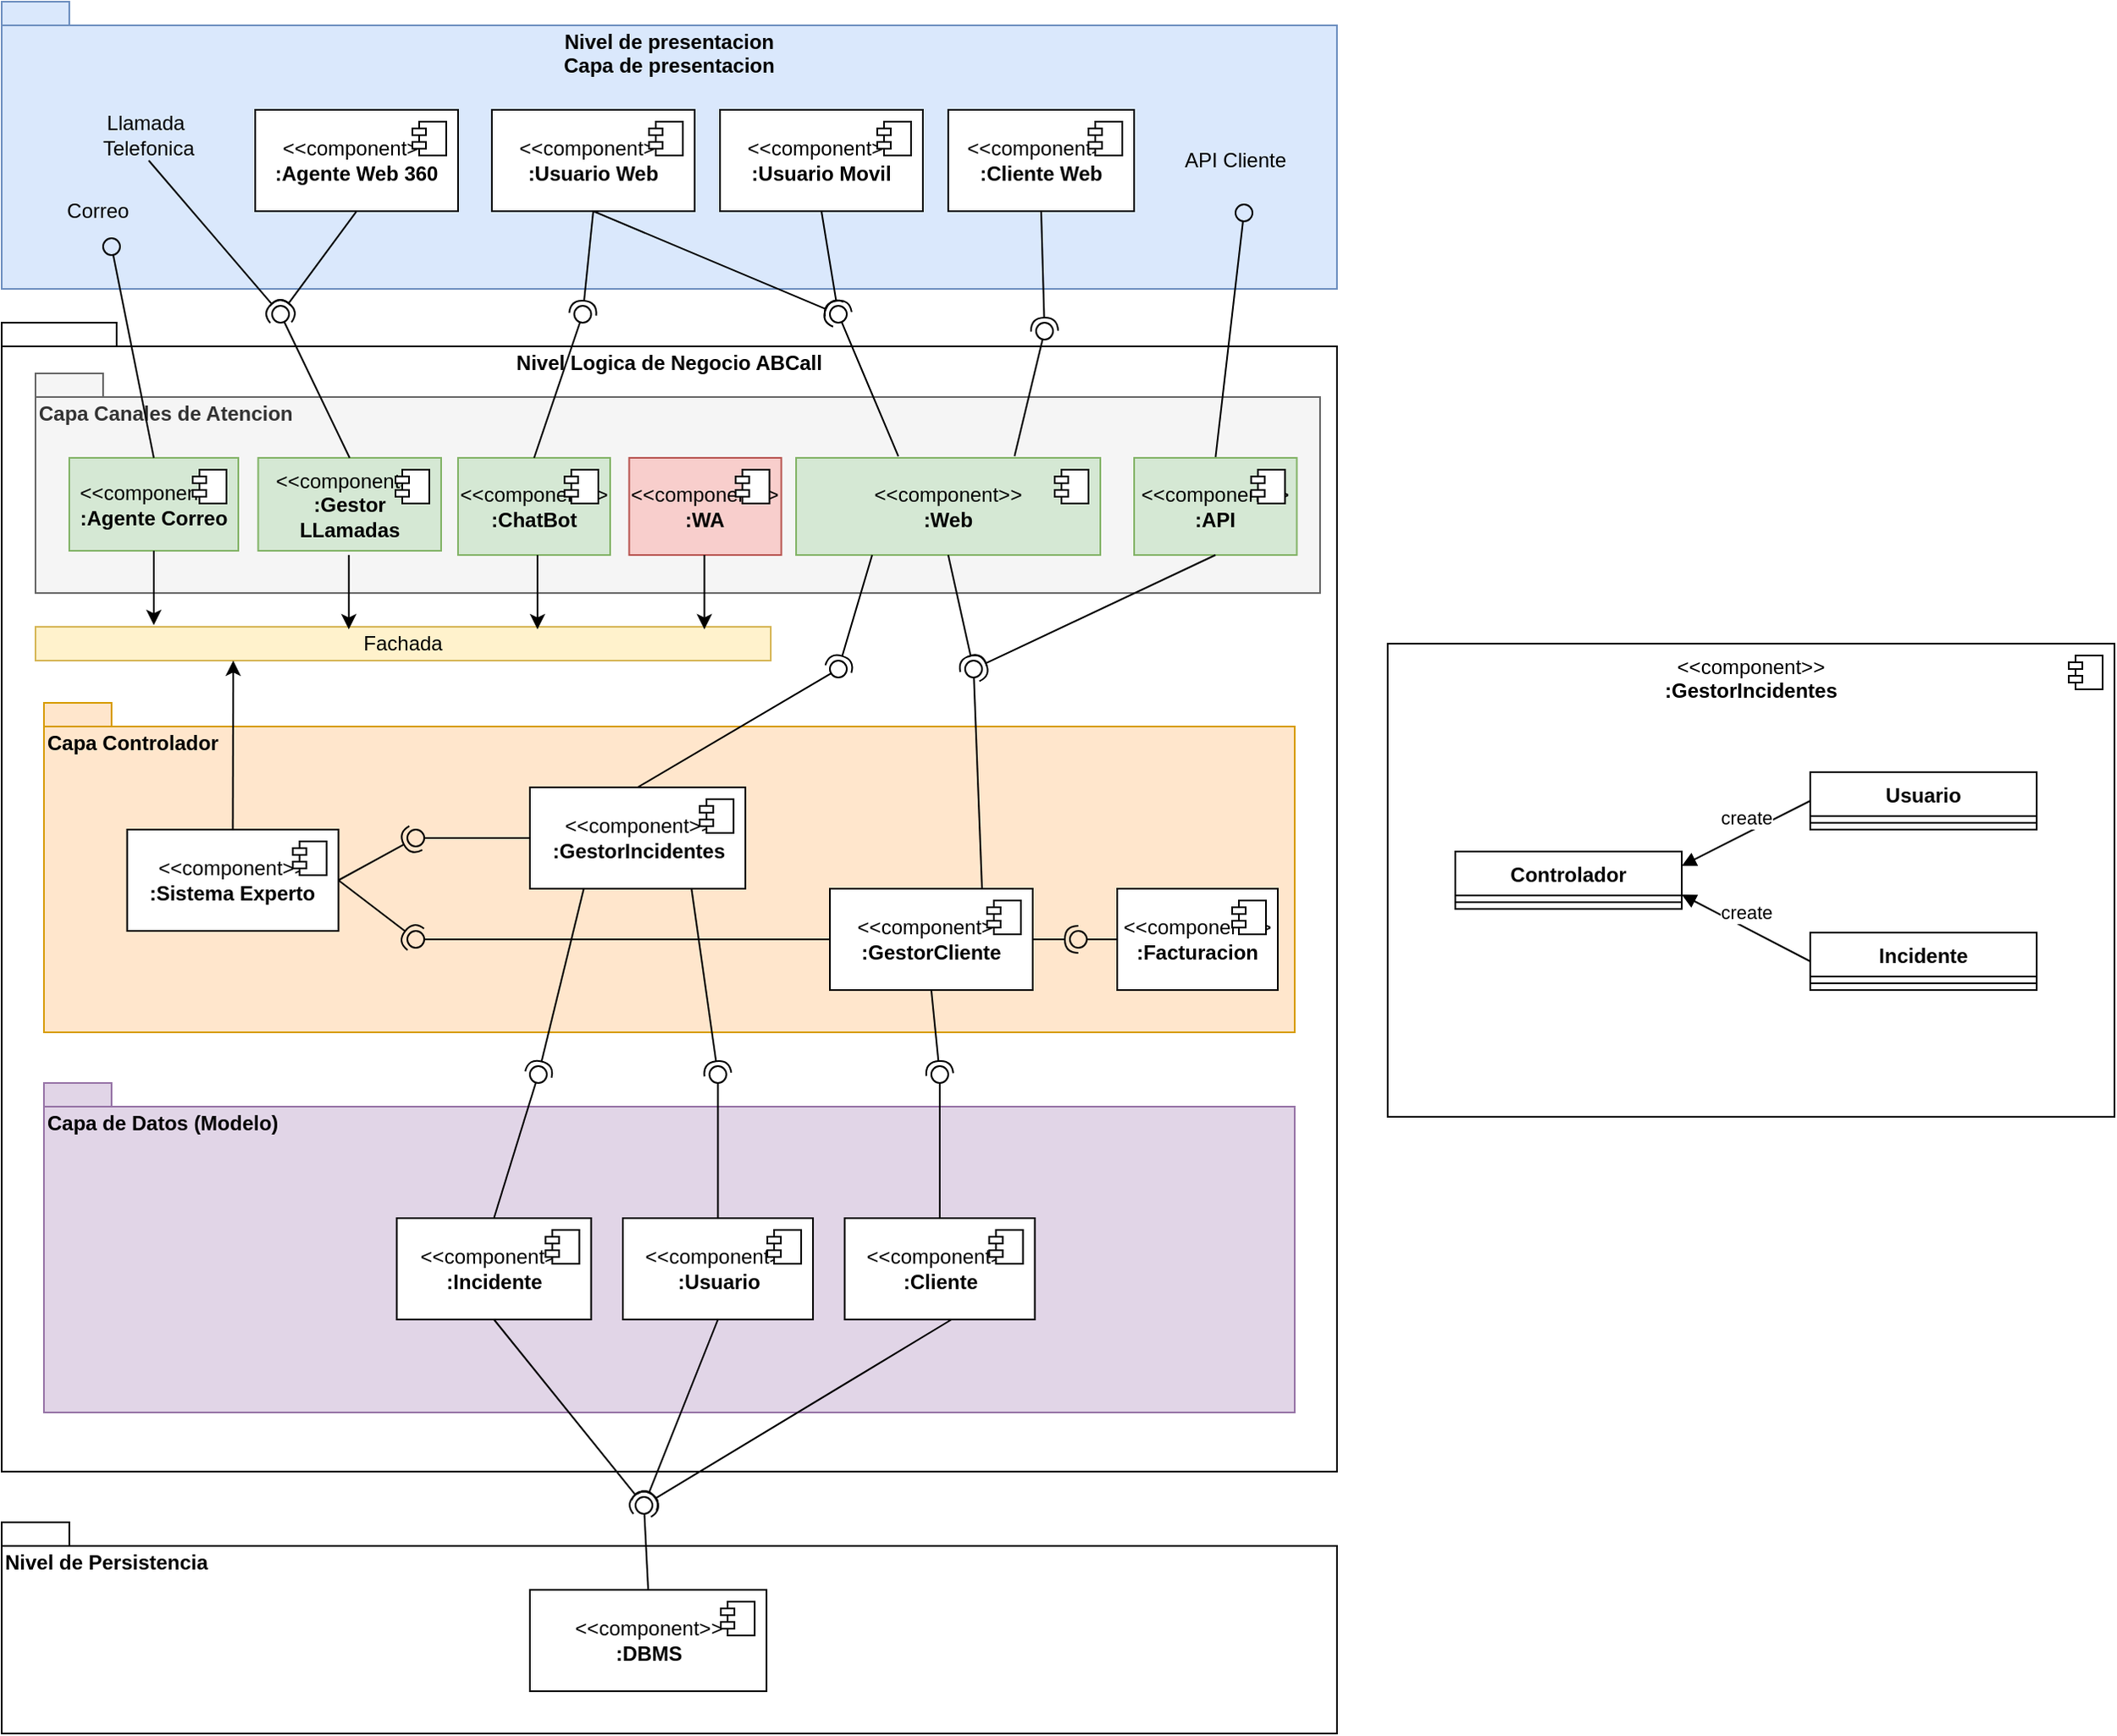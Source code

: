 <mxfile version="24.7.16">
  <diagram name="Página-1" id="badeSgl3rarpciUWfAk7">
    <mxGraphModel dx="2261" dy="746" grid="1" gridSize="10" guides="1" tooltips="1" connect="1" arrows="1" fold="1" page="1" pageScale="1" pageWidth="827" pageHeight="1169" math="0" shadow="0">
      <root>
        <mxCell id="0" />
        <mxCell id="1" parent="0" />
        <mxCell id="l8T2__244x84ZioaW7Hz-18" value="&amp;lt;&amp;lt;component&amp;gt;&amp;gt;&lt;div&gt;&lt;b&gt;:GestorIncidentes&lt;/b&gt;&lt;/div&gt;" style="html=1;dropTarget=0;whiteSpace=wrap;verticalAlign=top;" vertex="1" parent="1">
          <mxGeometry x="320" y="400" width="430" height="280" as="geometry" />
        </mxCell>
        <mxCell id="l8T2__244x84ZioaW7Hz-19" value="" style="shape=module;jettyWidth=8;jettyHeight=4;" vertex="1" parent="l8T2__244x84ZioaW7Hz-18">
          <mxGeometry x="1" width="20" height="20" relative="1" as="geometry">
            <mxPoint x="-27" y="7" as="offset" />
          </mxGeometry>
        </mxCell>
        <mxCell id="VERpzVBWQR2P2o2Z3do2-19" value="Nivel Logica de Negocio ABCall" style="shape=folder;fontStyle=1;spacingTop=10;tabWidth=40;tabHeight=14;tabPosition=left;html=1;whiteSpace=wrap;verticalAlign=top;" parent="1" vertex="1">
          <mxGeometry x="-500" y="210" width="790" height="680" as="geometry" />
        </mxCell>
        <mxCell id="LsTmcPjPgr7ocmJJOF8i-79" value="Capa de Datos (Modelo)" style="shape=folder;fontStyle=1;spacingTop=10;tabWidth=40;tabHeight=14;tabPosition=left;html=1;whiteSpace=wrap;verticalAlign=top;align=left;fillColor=#e1d5e7;strokeColor=#9673a6;" parent="1" vertex="1">
          <mxGeometry x="-475" y="660" width="740" height="195" as="geometry" />
        </mxCell>
        <mxCell id="LsTmcPjPgr7ocmJJOF8i-29" value="Capa Controlador" style="shape=folder;fontStyle=1;spacingTop=10;tabWidth=40;tabHeight=14;tabPosition=left;html=1;whiteSpace=wrap;verticalAlign=top;align=left;fillColor=#ffe6cc;strokeColor=#d79b00;" parent="1" vertex="1">
          <mxGeometry x="-475" y="435" width="740" height="195" as="geometry" />
        </mxCell>
        <mxCell id="oYlXpJVkNZ7Khja5sfW1-8" value="" style="ellipse;whiteSpace=wrap;html=1;align=center;aspect=fixed;fillColor=none;strokeColor=none;resizable=0;perimeter=centerPerimeter;rotatable=0;allowArrows=0;points=[];outlineConnect=1;" parent="1" vertex="1">
          <mxGeometry x="-100" y="360" width="10" height="10" as="geometry" />
        </mxCell>
        <mxCell id="oYlXpJVkNZ7Khja5sfW1-72" value="" style="ellipse;whiteSpace=wrap;html=1;align=center;aspect=fixed;fillColor=none;strokeColor=none;resizable=0;perimeter=centerPerimeter;rotatable=0;allowArrows=0;points=[];outlineConnect=1;" parent="1" vertex="1">
          <mxGeometry x="122" y="250" width="10" height="10" as="geometry" />
        </mxCell>
        <mxCell id="VERpzVBWQR2P2o2Z3do2-1" value="Nivel de presentacion&lt;div&gt;Capa de presentacion&lt;/div&gt;" style="shape=folder;fontStyle=1;spacingTop=10;tabWidth=40;tabHeight=14;tabPosition=left;html=1;whiteSpace=wrap;verticalAlign=top;fillColor=#dae8fc;strokeColor=#6c8ebf;" parent="1" vertex="1">
          <mxGeometry x="-500" y="20" width="790" height="170" as="geometry" />
        </mxCell>
        <mxCell id="VERpzVBWQR2P2o2Z3do2-2" value="&amp;lt;&amp;lt;component&amp;gt;&amp;gt;&lt;div&gt;&lt;b&gt;:Agente Web 360&lt;/b&gt;&lt;/div&gt;" style="html=1;dropTarget=0;whiteSpace=wrap;" parent="1" vertex="1">
          <mxGeometry x="-350" y="84" width="120" height="60" as="geometry" />
        </mxCell>
        <mxCell id="VERpzVBWQR2P2o2Z3do2-3" value="" style="shape=module;jettyWidth=8;jettyHeight=4;" parent="VERpzVBWQR2P2o2Z3do2-2" vertex="1">
          <mxGeometry x="1" width="20" height="20" relative="1" as="geometry">
            <mxPoint x="-27" y="7" as="offset" />
          </mxGeometry>
        </mxCell>
        <mxCell id="VERpzVBWQR2P2o2Z3do2-4" value="&amp;lt;&amp;lt;component&amp;gt;&amp;gt;&lt;div&gt;&lt;b&gt;:Cliente Web&lt;/b&gt;&lt;/div&gt;" style="html=1;dropTarget=0;whiteSpace=wrap;" parent="1" vertex="1">
          <mxGeometry x="60" y="84" width="110" height="60" as="geometry" />
        </mxCell>
        <mxCell id="VERpzVBWQR2P2o2Z3do2-5" value="" style="shape=module;jettyWidth=8;jettyHeight=4;" parent="VERpzVBWQR2P2o2Z3do2-4" vertex="1">
          <mxGeometry x="1" width="20" height="20" relative="1" as="geometry">
            <mxPoint x="-27" y="7" as="offset" />
          </mxGeometry>
        </mxCell>
        <mxCell id="VERpzVBWQR2P2o2Z3do2-6" value="&amp;lt;&amp;lt;component&amp;gt;&amp;gt;&lt;div&gt;&lt;b&gt;:Usuario Movil&lt;/b&gt;&lt;/div&gt;" style="html=1;dropTarget=0;whiteSpace=wrap;" parent="1" vertex="1">
          <mxGeometry x="-75" y="84" width="120" height="60" as="geometry" />
        </mxCell>
        <mxCell id="VERpzVBWQR2P2o2Z3do2-7" value="" style="shape=module;jettyWidth=8;jettyHeight=4;" parent="VERpzVBWQR2P2o2Z3do2-6" vertex="1">
          <mxGeometry x="1" width="20" height="20" relative="1" as="geometry">
            <mxPoint x="-27" y="7" as="offset" />
          </mxGeometry>
        </mxCell>
        <mxCell id="VERpzVBWQR2P2o2Z3do2-8" value="&amp;lt;&amp;lt;component&amp;gt;&amp;gt;&lt;div&gt;&lt;b&gt;:Usuario Web&lt;/b&gt;&lt;/div&gt;" style="html=1;dropTarget=0;whiteSpace=wrap;" parent="1" vertex="1">
          <mxGeometry x="-210" y="84" width="120" height="60" as="geometry" />
        </mxCell>
        <mxCell id="VERpzVBWQR2P2o2Z3do2-9" value="" style="shape=module;jettyWidth=8;jettyHeight=4;" parent="VERpzVBWQR2P2o2Z3do2-8" vertex="1">
          <mxGeometry x="1" width="20" height="20" relative="1" as="geometry">
            <mxPoint x="-27" y="7" as="offset" />
          </mxGeometry>
        </mxCell>
        <mxCell id="VERpzVBWQR2P2o2Z3do2-12" value="Capa Canales de Atencion" style="shape=folder;fontStyle=1;spacingTop=10;tabWidth=40;tabHeight=14;tabPosition=left;html=1;whiteSpace=wrap;verticalAlign=top;align=left;fillColor=#f5f5f5;fontColor=#333333;strokeColor=#666666;" parent="1" vertex="1">
          <mxGeometry x="-480" y="240" width="760" height="130" as="geometry" />
        </mxCell>
        <mxCell id="VERpzVBWQR2P2o2Z3do2-13" value="&amp;lt;&amp;lt;component&amp;gt;&amp;gt;&lt;div&gt;&lt;b&gt;:Web&lt;/b&gt;&lt;/div&gt;" style="html=1;dropTarget=0;whiteSpace=wrap;fillColor=#d5e8d4;strokeColor=#82b366;" parent="1" vertex="1">
          <mxGeometry x="-30" y="290" width="180" height="57.5" as="geometry" />
        </mxCell>
        <mxCell id="VERpzVBWQR2P2o2Z3do2-14" value="" style="shape=module;jettyWidth=8;jettyHeight=4;" parent="VERpzVBWQR2P2o2Z3do2-13" vertex="1">
          <mxGeometry x="1" width="20" height="20" relative="1" as="geometry">
            <mxPoint x="-27" y="7" as="offset" />
          </mxGeometry>
        </mxCell>
        <mxCell id="VERpzVBWQR2P2o2Z3do2-26" value="&amp;lt;&amp;lt;component&amp;gt;&amp;gt;&lt;div&gt;&lt;b&gt;:Sistema Experto&lt;/b&gt;&lt;/div&gt;" style="html=1;dropTarget=0;whiteSpace=wrap;" parent="1" vertex="1">
          <mxGeometry x="-425.75" y="510" width="125" height="60" as="geometry" />
        </mxCell>
        <mxCell id="VERpzVBWQR2P2o2Z3do2-27" value="" style="shape=module;jettyWidth=8;jettyHeight=4;" parent="VERpzVBWQR2P2o2Z3do2-26" vertex="1">
          <mxGeometry x="1" width="20" height="20" relative="1" as="geometry">
            <mxPoint x="-27" y="7" as="offset" />
          </mxGeometry>
        </mxCell>
        <mxCell id="VERpzVBWQR2P2o2Z3do2-28" value="&amp;lt;&amp;lt;component&amp;gt;&amp;gt;&lt;div&gt;&lt;b&gt;:GestorCliente&lt;/b&gt;&lt;/div&gt;" style="html=1;dropTarget=0;whiteSpace=wrap;" parent="1" vertex="1">
          <mxGeometry x="-10" y="545" width="120" height="60" as="geometry" />
        </mxCell>
        <mxCell id="VERpzVBWQR2P2o2Z3do2-29" value="" style="shape=module;jettyWidth=8;jettyHeight=4;" parent="VERpzVBWQR2P2o2Z3do2-28" vertex="1">
          <mxGeometry x="1" width="20" height="20" relative="1" as="geometry">
            <mxPoint x="-27" y="7" as="offset" />
          </mxGeometry>
        </mxCell>
        <mxCell id="VERpzVBWQR2P2o2Z3do2-30" value="&amp;lt;&amp;lt;component&amp;gt;&amp;gt;&lt;div&gt;&lt;b&gt;:GestorIncidentes&lt;/b&gt;&lt;/div&gt;" style="html=1;dropTarget=0;whiteSpace=wrap;" parent="1" vertex="1">
          <mxGeometry x="-187.5" y="485" width="127.5" height="60" as="geometry" />
        </mxCell>
        <mxCell id="VERpzVBWQR2P2o2Z3do2-31" value="" style="shape=module;jettyWidth=8;jettyHeight=4;" parent="VERpzVBWQR2P2o2Z3do2-30" vertex="1">
          <mxGeometry x="1" width="20" height="20" relative="1" as="geometry">
            <mxPoint x="-27" y="7" as="offset" />
          </mxGeometry>
        </mxCell>
        <mxCell id="VERpzVBWQR2P2o2Z3do2-32" value="&amp;lt;&amp;lt;component&amp;gt;&amp;gt;&lt;div&gt;&lt;b&gt;:Facturacion&lt;/b&gt;&lt;/div&gt;" style="html=1;dropTarget=0;whiteSpace=wrap;" parent="1" vertex="1">
          <mxGeometry x="160" y="545" width="95" height="60" as="geometry" />
        </mxCell>
        <mxCell id="VERpzVBWQR2P2o2Z3do2-33" value="" style="shape=module;jettyWidth=8;jettyHeight=4;" parent="VERpzVBWQR2P2o2Z3do2-32" vertex="1">
          <mxGeometry x="1" width="20" height="20" relative="1" as="geometry">
            <mxPoint x="-27" y="7" as="offset" />
          </mxGeometry>
        </mxCell>
        <mxCell id="VERpzVBWQR2P2o2Z3do2-34" value="Nivel de Persistencia" style="shape=folder;fontStyle=1;spacingTop=10;tabWidth=40;tabHeight=14;tabPosition=left;html=1;whiteSpace=wrap;verticalAlign=top;align=left;" parent="1" vertex="1">
          <mxGeometry x="-500" y="920" width="790" height="125" as="geometry" />
        </mxCell>
        <mxCell id="VERpzVBWQR2P2o2Z3do2-39" value="" style="ellipse;whiteSpace=wrap;html=1;align=center;aspect=fixed;fillColor=none;strokeColor=none;resizable=0;perimeter=centerPerimeter;rotatable=0;allowArrows=0;points=[];outlineConnect=1;" parent="1" vertex="1">
          <mxGeometry x="-20" y="450" width="10" height="10" as="geometry" />
        </mxCell>
        <mxCell id="VERpzVBWQR2P2o2Z3do2-48" value="" style="ellipse;whiteSpace=wrap;html=1;align=center;aspect=fixed;fillColor=none;strokeColor=none;resizable=0;perimeter=centerPerimeter;rotatable=0;allowArrows=0;points=[];outlineConnect=1;" parent="1" vertex="1">
          <mxGeometry x="136.25" y="410" width="10" height="10" as="geometry" />
        </mxCell>
        <mxCell id="VERpzVBWQR2P2o2Z3do2-51" value="" style="ellipse;whiteSpace=wrap;html=1;align=center;aspect=fixed;fillColor=none;strokeColor=none;resizable=0;perimeter=centerPerimeter;rotatable=0;allowArrows=0;points=[];outlineConnect=1;" parent="1" vertex="1">
          <mxGeometry x="193.75" y="445" width="10" height="10" as="geometry" />
        </mxCell>
        <mxCell id="VERpzVBWQR2P2o2Z3do2-52" value="&amp;lt;&amp;lt;component&amp;gt;&amp;gt;&lt;div&gt;&lt;b&gt;:DBMS&lt;/b&gt;&lt;/div&gt;" style="html=1;dropTarget=0;whiteSpace=wrap;" parent="1" vertex="1">
          <mxGeometry x="-187.5" y="960" width="140" height="60" as="geometry" />
        </mxCell>
        <mxCell id="VERpzVBWQR2P2o2Z3do2-53" value="" style="shape=module;jettyWidth=8;jettyHeight=4;" parent="VERpzVBWQR2P2o2Z3do2-52" vertex="1">
          <mxGeometry x="1" width="20" height="20" relative="1" as="geometry">
            <mxPoint x="-27" y="7" as="offset" />
          </mxGeometry>
        </mxCell>
        <mxCell id="VERpzVBWQR2P2o2Z3do2-54" value="&amp;lt;&amp;lt;component&amp;gt;&amp;gt;&lt;div&gt;&lt;b&gt;:Incidente&lt;/b&gt;&lt;/div&gt;" style="html=1;dropTarget=0;whiteSpace=wrap;" parent="1" vertex="1">
          <mxGeometry x="-266.25" y="740" width="115" height="60" as="geometry" />
        </mxCell>
        <mxCell id="VERpzVBWQR2P2o2Z3do2-55" value="" style="shape=module;jettyWidth=8;jettyHeight=4;" parent="VERpzVBWQR2P2o2Z3do2-54" vertex="1">
          <mxGeometry x="1" width="20" height="20" relative="1" as="geometry">
            <mxPoint x="-27" y="7" as="offset" />
          </mxGeometry>
        </mxCell>
        <mxCell id="VERpzVBWQR2P2o2Z3do2-61" value="" style="ellipse;whiteSpace=wrap;html=1;align=center;aspect=fixed;fillColor=none;strokeColor=none;resizable=0;perimeter=centerPerimeter;rotatable=0;allowArrows=0;points=[];outlineConnect=1;" parent="1" vertex="1">
          <mxGeometry x="111.25" y="510" width="10" height="10" as="geometry" />
        </mxCell>
        <mxCell id="VERpzVBWQR2P2o2Z3do2-67" value="" style="ellipse;whiteSpace=wrap;html=1;align=center;aspect=fixed;fillColor=none;strokeColor=none;resizable=0;perimeter=centerPerimeter;rotatable=0;allowArrows=0;points=[];outlineConnect=1;" parent="1" vertex="1">
          <mxGeometry x="-308.75" y="410" width="10" height="10" as="geometry" />
        </mxCell>
        <mxCell id="VERpzVBWQR2P2o2Z3do2-73" value="" style="ellipse;whiteSpace=wrap;html=1;align=center;aspect=fixed;fillColor=none;strokeColor=none;resizable=0;perimeter=centerPerimeter;rotatable=0;allowArrows=0;points=[];outlineConnect=1;" parent="1" vertex="1">
          <mxGeometry x="-393.75" y="410" width="10" height="10" as="geometry" />
        </mxCell>
        <mxCell id="VERpzVBWQR2P2o2Z3do2-74" value="" style="rounded=0;orthogonalLoop=1;jettySize=auto;html=1;endArrow=halfCircle;endFill=0;endSize=6;strokeWidth=1;sketch=0;exitX=0.5;exitY=1;exitDx=0;exitDy=0;" parent="1" source="VERpzVBWQR2P2o2Z3do2-8" target="VERpzVBWQR2P2o2Z3do2-76" edge="1">
          <mxGeometry relative="1" as="geometry">
            <mxPoint x="-140" y="220" as="sourcePoint" />
          </mxGeometry>
        </mxCell>
        <mxCell id="VERpzVBWQR2P2o2Z3do2-75" value="" style="rounded=0;orthogonalLoop=1;jettySize=auto;html=1;endArrow=oval;endFill=0;sketch=0;sourcePerimeterSpacing=0;targetPerimeterSpacing=0;endSize=10;exitX=0.336;exitY=-0.017;exitDx=0;exitDy=0;exitPerimeter=0;" parent="1" source="VERpzVBWQR2P2o2Z3do2-13" target="VERpzVBWQR2P2o2Z3do2-76" edge="1">
          <mxGeometry relative="1" as="geometry">
            <mxPoint x="-250" y="215" as="sourcePoint" />
          </mxGeometry>
        </mxCell>
        <mxCell id="VERpzVBWQR2P2o2Z3do2-76" value="" style="ellipse;whiteSpace=wrap;html=1;align=center;aspect=fixed;fillColor=none;strokeColor=none;resizable=0;perimeter=centerPerimeter;rotatable=0;allowArrows=0;points=[];outlineConnect=1;" parent="1" vertex="1">
          <mxGeometry x="-10" y="200" width="10" height="10" as="geometry" />
        </mxCell>
        <mxCell id="VERpzVBWQR2P2o2Z3do2-77" value="" style="rounded=0;orthogonalLoop=1;jettySize=auto;html=1;endArrow=halfCircle;endFill=0;endSize=6;strokeWidth=1;sketch=0;exitX=0.5;exitY=1;exitDx=0;exitDy=0;entryX=1.1;entryY=0.2;entryDx=0;entryDy=0;entryPerimeter=0;" parent="1" source="VERpzVBWQR2P2o2Z3do2-6" target="VERpzVBWQR2P2o2Z3do2-76" edge="1">
          <mxGeometry relative="1" as="geometry">
            <mxPoint x="5" y="225" as="sourcePoint" />
          </mxGeometry>
        </mxCell>
        <mxCell id="VERpzVBWQR2P2o2Z3do2-80" value="" style="rounded=0;orthogonalLoop=1;jettySize=auto;html=1;endArrow=halfCircle;endFill=0;endSize=6;strokeWidth=1;sketch=0;exitX=0.5;exitY=1;exitDx=0;exitDy=0;" parent="1" source="VERpzVBWQR2P2o2Z3do2-4" target="VERpzVBWQR2P2o2Z3do2-82" edge="1">
          <mxGeometry relative="1" as="geometry">
            <mxPoint x="140" y="225" as="sourcePoint" />
          </mxGeometry>
        </mxCell>
        <mxCell id="VERpzVBWQR2P2o2Z3do2-81" value="" style="rounded=0;orthogonalLoop=1;jettySize=auto;html=1;endArrow=oval;endFill=0;sketch=0;sourcePerimeterSpacing=0;targetPerimeterSpacing=0;endSize=10;exitX=0.718;exitY=-0.017;exitDx=0;exitDy=0;exitPerimeter=0;" parent="1" source="VERpzVBWQR2P2o2Z3do2-13" target="VERpzVBWQR2P2o2Z3do2-82" edge="1">
          <mxGeometry relative="1" as="geometry">
            <mxPoint x="100" y="225" as="sourcePoint" />
          </mxGeometry>
        </mxCell>
        <mxCell id="VERpzVBWQR2P2o2Z3do2-82" value="" style="ellipse;whiteSpace=wrap;html=1;align=center;aspect=fixed;fillColor=none;strokeColor=none;resizable=0;perimeter=centerPerimeter;rotatable=0;allowArrows=0;points=[];outlineConnect=1;" parent="1" vertex="1">
          <mxGeometry x="112" y="210" width="10" height="10" as="geometry" />
        </mxCell>
        <mxCell id="VERpzVBWQR2P2o2Z3do2-84" value="" style="rounded=0;orthogonalLoop=1;jettySize=auto;html=1;endArrow=oval;endFill=0;sketch=0;sourcePerimeterSpacing=0;targetPerimeterSpacing=0;endSize=10;exitX=0.5;exitY=0;exitDx=0;exitDy=0;" parent="1" source="LsTmcPjPgr7ocmJJOF8i-37" target="VERpzVBWQR2P2o2Z3do2-85" edge="1">
          <mxGeometry relative="1" as="geometry">
            <mxPoint x="260" y="215" as="sourcePoint" />
          </mxGeometry>
        </mxCell>
        <mxCell id="VERpzVBWQR2P2o2Z3do2-85" value="" style="ellipse;whiteSpace=wrap;html=1;align=center;aspect=fixed;fillColor=none;strokeColor=none;resizable=0;perimeter=centerPerimeter;rotatable=0;allowArrows=0;points=[];outlineConnect=1;" parent="1" vertex="1">
          <mxGeometry x="230" y="140" width="10" height="10" as="geometry" />
        </mxCell>
        <mxCell id="VERpzVBWQR2P2o2Z3do2-88" value="" style="ellipse;whiteSpace=wrap;html=1;align=center;aspect=fixed;fillColor=none;strokeColor=none;resizable=0;perimeter=centerPerimeter;rotatable=0;allowArrows=0;points=[];outlineConnect=1;" parent="1" vertex="1">
          <mxGeometry x="-240" y="200" width="10" height="10" as="geometry" />
        </mxCell>
        <mxCell id="VERpzVBWQR2P2o2Z3do2-91" value="" style="ellipse;whiteSpace=wrap;html=1;align=center;aspect=fixed;fillColor=none;strokeColor=none;resizable=0;perimeter=centerPerimeter;rotatable=0;allowArrows=0;points=[];outlineConnect=1;" parent="1" vertex="1">
          <mxGeometry x="-350" y="220" width="10" height="10" as="geometry" />
        </mxCell>
        <mxCell id="VERpzVBWQR2P2o2Z3do2-96" value="" style="ellipse;whiteSpace=wrap;html=1;align=center;aspect=fixed;fillColor=none;strokeColor=none;resizable=0;perimeter=centerPerimeter;rotatable=0;allowArrows=0;points=[];outlineConnect=1;" parent="1" vertex="1">
          <mxGeometry x="-440" y="134" width="10" height="10" as="geometry" />
        </mxCell>
        <mxCell id="VERpzVBWQR2P2o2Z3do2-97" value="" style="rounded=0;orthogonalLoop=1;jettySize=auto;html=1;endArrow=halfCircle;endFill=0;endSize=6;strokeWidth=1;sketch=0;exitX=0.5;exitY=1;exitDx=0;exitDy=0;" parent="1" source="VERpzVBWQR2P2o2Z3do2-54" edge="1">
          <mxGeometry relative="1" as="geometry">
            <mxPoint x="-35" y="795" as="sourcePoint" />
            <mxPoint x="-120" y="910" as="targetPoint" />
          </mxGeometry>
        </mxCell>
        <mxCell id="VERpzVBWQR2P2o2Z3do2-98" value="" style="rounded=0;orthogonalLoop=1;jettySize=auto;html=1;endArrow=oval;endFill=0;sketch=0;sourcePerimeterSpacing=0;targetPerimeterSpacing=0;endSize=10;exitX=0.5;exitY=0;exitDx=0;exitDy=0;" parent="1" source="VERpzVBWQR2P2o2Z3do2-52" edge="1">
          <mxGeometry relative="1" as="geometry">
            <mxPoint x="-75" y="910" as="sourcePoint" />
            <mxPoint x="-120" y="910" as="targetPoint" />
          </mxGeometry>
        </mxCell>
        <mxCell id="VERpzVBWQR2P2o2Z3do2-99" value="" style="ellipse;whiteSpace=wrap;html=1;align=center;aspect=fixed;fillColor=none;strokeColor=none;resizable=0;perimeter=centerPerimeter;rotatable=0;allowArrows=0;points=[];outlineConnect=1;" parent="1" vertex="1">
          <mxGeometry x="-20" y="790" width="10" height="10" as="geometry" />
        </mxCell>
        <mxCell id="L-aPLiKNnRhUDN-5XwOW-1" value="Llamada&amp;nbsp;&lt;div&gt;Telefonica&lt;/div&gt;" style="text;html=1;align=center;verticalAlign=middle;whiteSpace=wrap;rounded=0;" parent="1" vertex="1">
          <mxGeometry x="-443" y="84" width="60" height="30" as="geometry" />
        </mxCell>
        <mxCell id="L-aPLiKNnRhUDN-5XwOW-2" value="API Cliente" style="text;html=1;align=center;verticalAlign=middle;whiteSpace=wrap;rounded=0;" parent="1" vertex="1">
          <mxGeometry x="195" y="99" width="70" height="30" as="geometry" />
        </mxCell>
        <mxCell id="L-aPLiKNnRhUDN-5XwOW-7" value="" style="ellipse;whiteSpace=wrap;html=1;align=center;aspect=fixed;fillColor=none;strokeColor=none;resizable=0;perimeter=centerPerimeter;rotatable=0;allowArrows=0;points=[];outlineConnect=1;" parent="1" vertex="1">
          <mxGeometry x="-400" y="400" width="10" height="10" as="geometry" />
        </mxCell>
        <mxCell id="oiPzUD7GclOgU0IUyKZR-3" value="" style="ellipse;whiteSpace=wrap;html=1;align=center;aspect=fixed;fillColor=none;strokeColor=none;resizable=0;perimeter=centerPerimeter;rotatable=0;allowArrows=0;points=[];outlineConnect=1;" parent="1" vertex="1">
          <mxGeometry x="26.25" y="410" width="10" height="10" as="geometry" />
        </mxCell>
        <mxCell id="LsTmcPjPgr7ocmJJOF8i-1" value="&amp;lt;&amp;lt;component&amp;gt;&amp;gt;&lt;div&gt;&lt;b&gt;:Agente Correo&lt;/b&gt;&lt;/div&gt;" style="html=1;dropTarget=0;whiteSpace=wrap;fillColor=#d5e8d4;strokeColor=#82b366;" parent="1" vertex="1">
          <mxGeometry x="-460" y="290" width="100" height="55" as="geometry" />
        </mxCell>
        <mxCell id="LsTmcPjPgr7ocmJJOF8i-2" value="" style="shape=module;jettyWidth=8;jettyHeight=4;" parent="LsTmcPjPgr7ocmJJOF8i-1" vertex="1">
          <mxGeometry x="1" width="20" height="20" relative="1" as="geometry">
            <mxPoint x="-27" y="7" as="offset" />
          </mxGeometry>
        </mxCell>
        <mxCell id="LsTmcPjPgr7ocmJJOF8i-3" value="&amp;lt;&amp;lt;component&amp;gt;&amp;gt;&lt;div&gt;&lt;b&gt;:ChatBot&lt;/b&gt;&lt;/div&gt;" style="html=1;dropTarget=0;whiteSpace=wrap;fillColor=#d5e8d4;strokeColor=#82b366;" parent="1" vertex="1">
          <mxGeometry x="-230" y="290" width="90" height="57.5" as="geometry" />
        </mxCell>
        <mxCell id="LsTmcPjPgr7ocmJJOF8i-4" value="" style="shape=module;jettyWidth=8;jettyHeight=4;" parent="LsTmcPjPgr7ocmJJOF8i-3" vertex="1">
          <mxGeometry x="1" width="20" height="20" relative="1" as="geometry">
            <mxPoint x="-27" y="7" as="offset" />
          </mxGeometry>
        </mxCell>
        <mxCell id="LsTmcPjPgr7ocmJJOF8i-14" value="" style="ellipse;whiteSpace=wrap;html=1;align=center;aspect=fixed;fillColor=none;strokeColor=none;resizable=0;perimeter=centerPerimeter;rotatable=0;allowArrows=0;points=[];outlineConnect=1;" parent="1" vertex="1">
          <mxGeometry x="36.25" y="490" width="10" height="10" as="geometry" />
        </mxCell>
        <mxCell id="LsTmcPjPgr7ocmJJOF8i-19" value="&amp;lt;&amp;lt;component&amp;gt;&amp;gt;&lt;div&gt;&lt;b&gt;:Gestor&lt;/b&gt;&lt;/div&gt;&lt;div&gt;&lt;b&gt;LLamadas&lt;/b&gt;&lt;/div&gt;" style="html=1;dropTarget=0;whiteSpace=wrap;fillColor=#d5e8d4;strokeColor=#82b366;" parent="1" vertex="1">
          <mxGeometry x="-348.25" y="290" width="108.25" height="55" as="geometry" />
        </mxCell>
        <mxCell id="LsTmcPjPgr7ocmJJOF8i-20" value="" style="shape=module;jettyWidth=8;jettyHeight=4;" parent="LsTmcPjPgr7ocmJJOF8i-19" vertex="1">
          <mxGeometry x="1" width="20" height="20" relative="1" as="geometry">
            <mxPoint x="-27" y="7" as="offset" />
          </mxGeometry>
        </mxCell>
        <mxCell id="LsTmcPjPgr7ocmJJOF8i-30" value="" style="rounded=0;orthogonalLoop=1;jettySize=auto;html=1;endArrow=halfCircle;endFill=0;endSize=6;strokeWidth=1;sketch=0;exitX=1;exitY=0.5;exitDx=0;exitDy=0;" parent="1" source="VERpzVBWQR2P2o2Z3do2-28" target="LsTmcPjPgr7ocmJJOF8i-32" edge="1">
          <mxGeometry relative="1" as="geometry">
            <mxPoint x="152" y="490" as="sourcePoint" />
          </mxGeometry>
        </mxCell>
        <mxCell id="LsTmcPjPgr7ocmJJOF8i-31" value="" style="rounded=0;orthogonalLoop=1;jettySize=auto;html=1;endArrow=oval;endFill=0;sketch=0;sourcePerimeterSpacing=0;targetPerimeterSpacing=0;endSize=10;exitX=0;exitY=0.5;exitDx=0;exitDy=0;" parent="1" source="VERpzVBWQR2P2o2Z3do2-32" target="LsTmcPjPgr7ocmJJOF8i-32" edge="1">
          <mxGeometry relative="1" as="geometry">
            <mxPoint x="112" y="490" as="sourcePoint" />
          </mxGeometry>
        </mxCell>
        <mxCell id="LsTmcPjPgr7ocmJJOF8i-32" value="" style="ellipse;whiteSpace=wrap;html=1;align=center;aspect=fixed;fillColor=none;strokeColor=none;resizable=0;perimeter=centerPerimeter;rotatable=0;allowArrows=0;points=[];outlineConnect=1;" parent="1" vertex="1">
          <mxGeometry x="132" y="570" width="10" height="10" as="geometry" />
        </mxCell>
        <mxCell id="LsTmcPjPgr7ocmJJOF8i-37" value="&amp;lt;&amp;lt;component&amp;gt;&amp;gt;&lt;div&gt;&lt;b&gt;:API&lt;/b&gt;&lt;/div&gt;" style="html=1;dropTarget=0;whiteSpace=wrap;fillColor=#d5e8d4;strokeColor=#82b366;" parent="1" vertex="1">
          <mxGeometry x="170" y="290" width="96.25" height="57.5" as="geometry" />
        </mxCell>
        <mxCell id="LsTmcPjPgr7ocmJJOF8i-38" value="" style="shape=module;jettyWidth=8;jettyHeight=4;" parent="LsTmcPjPgr7ocmJJOF8i-37" vertex="1">
          <mxGeometry x="1" width="20" height="20" relative="1" as="geometry">
            <mxPoint x="-27" y="7" as="offset" />
          </mxGeometry>
        </mxCell>
        <mxCell id="LsTmcPjPgr7ocmJJOF8i-53" value="" style="ellipse;whiteSpace=wrap;html=1;align=center;aspect=fixed;fillColor=none;strokeColor=none;resizable=0;perimeter=centerPerimeter;rotatable=0;allowArrows=0;points=[];outlineConnect=1;" parent="1" vertex="1">
          <mxGeometry x="-175" y="410" width="10" height="10" as="geometry" />
        </mxCell>
        <mxCell id="LsTmcPjPgr7ocmJJOF8i-54" value="" style="rounded=0;orthogonalLoop=1;jettySize=auto;html=1;endArrow=halfCircle;endFill=0;endSize=6;strokeWidth=1;sketch=0;exitX=1;exitY=0.5;exitDx=0;exitDy=0;" parent="1" source="VERpzVBWQR2P2o2Z3do2-26" target="LsTmcPjPgr7ocmJJOF8i-56" edge="1">
          <mxGeometry relative="1" as="geometry">
            <mxPoint x="-250" y="585" as="sourcePoint" />
          </mxGeometry>
        </mxCell>
        <mxCell id="LsTmcPjPgr7ocmJJOF8i-55" value="" style="rounded=0;orthogonalLoop=1;jettySize=auto;html=1;endArrow=oval;endFill=0;sketch=0;sourcePerimeterSpacing=0;targetPerimeterSpacing=0;endSize=10;exitX=0;exitY=0.5;exitDx=0;exitDy=0;" parent="1" source="VERpzVBWQR2P2o2Z3do2-30" target="LsTmcPjPgr7ocmJJOF8i-56" edge="1">
          <mxGeometry relative="1" as="geometry">
            <mxPoint x="-290" y="585" as="sourcePoint" />
          </mxGeometry>
        </mxCell>
        <mxCell id="LsTmcPjPgr7ocmJJOF8i-56" value="" style="ellipse;whiteSpace=wrap;html=1;align=center;aspect=fixed;fillColor=none;strokeColor=none;resizable=0;perimeter=centerPerimeter;rotatable=0;allowArrows=0;points=[];outlineConnect=1;" parent="1" vertex="1">
          <mxGeometry x="-260" y="510" width="10" height="10" as="geometry" />
        </mxCell>
        <mxCell id="LsTmcPjPgr7ocmJJOF8i-57" value="" style="rounded=0;orthogonalLoop=1;jettySize=auto;html=1;endArrow=halfCircle;endFill=0;endSize=6;strokeWidth=1;sketch=0;exitX=0.5;exitY=1;exitDx=0;exitDy=0;" parent="1" source="VERpzVBWQR2P2o2Z3do2-2" target="LsTmcPjPgr7ocmJJOF8i-59" edge="1">
          <mxGeometry relative="1" as="geometry">
            <mxPoint x="-230" y="205" as="sourcePoint" />
          </mxGeometry>
        </mxCell>
        <mxCell id="LsTmcPjPgr7ocmJJOF8i-58" value="" style="rounded=0;orthogonalLoop=1;jettySize=auto;html=1;endArrow=oval;endFill=0;sketch=0;sourcePerimeterSpacing=0;targetPerimeterSpacing=0;endSize=10;exitX=0.5;exitY=0;exitDx=0;exitDy=0;" parent="1" source="LsTmcPjPgr7ocmJJOF8i-19" target="LsTmcPjPgr7ocmJJOF8i-59" edge="1">
          <mxGeometry relative="1" as="geometry">
            <mxPoint x="-270" y="205" as="sourcePoint" />
          </mxGeometry>
        </mxCell>
        <mxCell id="LsTmcPjPgr7ocmJJOF8i-59" value="" style="ellipse;whiteSpace=wrap;html=1;align=center;aspect=fixed;fillColor=none;strokeColor=none;resizable=0;perimeter=centerPerimeter;rotatable=0;allowArrows=0;points=[];outlineConnect=1;" parent="1" vertex="1">
          <mxGeometry x="-340" y="200" width="10" height="10" as="geometry" />
        </mxCell>
        <mxCell id="LsTmcPjPgr7ocmJJOF8i-60" value="" style="rounded=0;orthogonalLoop=1;jettySize=auto;html=1;endArrow=halfCircle;endFill=0;endSize=6;strokeWidth=1;sketch=0;exitX=0.5;exitY=1;exitDx=0;exitDy=0;entryX=0.2;entryY=0.2;entryDx=0;entryDy=0;entryPerimeter=0;" parent="1" source="L-aPLiKNnRhUDN-5XwOW-1" target="LsTmcPjPgr7ocmJJOF8i-59" edge="1">
          <mxGeometry relative="1" as="geometry">
            <mxPoint x="-384" y="205" as="sourcePoint" />
          </mxGeometry>
        </mxCell>
        <mxCell id="LsTmcPjPgr7ocmJJOF8i-61" value="" style="rounded=0;orthogonalLoop=1;jettySize=auto;html=1;endArrow=oval;endFill=0;sketch=0;sourcePerimeterSpacing=0;targetPerimeterSpacing=0;endSize=10;exitX=0.5;exitY=0;exitDx=0;exitDy=0;entryX=0.7;entryY=0.6;entryDx=0;entryDy=0;entryPerimeter=0;" parent="1" source="LsTmcPjPgr7ocmJJOF8i-1" target="LsTmcPjPgr7ocmJJOF8i-62" edge="1">
          <mxGeometry relative="1" as="geometry">
            <mxPoint x="-424" y="205" as="sourcePoint" />
          </mxGeometry>
        </mxCell>
        <mxCell id="LsTmcPjPgr7ocmJJOF8i-62" value="" style="ellipse;whiteSpace=wrap;html=1;align=center;aspect=fixed;fillColor=none;strokeColor=none;resizable=0;perimeter=centerPerimeter;rotatable=0;allowArrows=0;points=[];outlineConnect=1;" parent="1" vertex="1">
          <mxGeometry x="-440" y="160" width="10" height="10" as="geometry" />
        </mxCell>
        <mxCell id="LsTmcPjPgr7ocmJJOF8i-63" value="Correo" style="text;html=1;align=center;verticalAlign=middle;whiteSpace=wrap;rounded=0;" parent="1" vertex="1">
          <mxGeometry x="-473" y="129" width="60" height="30" as="geometry" />
        </mxCell>
        <mxCell id="LsTmcPjPgr7ocmJJOF8i-64" value="" style="rounded=0;orthogonalLoop=1;jettySize=auto;html=1;endArrow=halfCircle;endFill=0;endSize=6;strokeWidth=1;sketch=0;exitX=0.5;exitY=1;exitDx=0;exitDy=0;" parent="1" source="VERpzVBWQR2P2o2Z3do2-8" target="LsTmcPjPgr7ocmJJOF8i-66" edge="1">
          <mxGeometry relative="1" as="geometry">
            <mxPoint x="-109" y="205" as="sourcePoint" />
          </mxGeometry>
        </mxCell>
        <mxCell id="LsTmcPjPgr7ocmJJOF8i-65" value="" style="rounded=0;orthogonalLoop=1;jettySize=auto;html=1;endArrow=oval;endFill=0;sketch=0;sourcePerimeterSpacing=0;targetPerimeterSpacing=0;endSize=10;exitX=0.5;exitY=0;exitDx=0;exitDy=0;" parent="1" source="LsTmcPjPgr7ocmJJOF8i-3" target="LsTmcPjPgr7ocmJJOF8i-66" edge="1">
          <mxGeometry relative="1" as="geometry">
            <mxPoint x="-149" y="205" as="sourcePoint" />
          </mxGeometry>
        </mxCell>
        <mxCell id="LsTmcPjPgr7ocmJJOF8i-66" value="" style="ellipse;whiteSpace=wrap;html=1;align=center;aspect=fixed;fillColor=none;strokeColor=none;resizable=0;perimeter=centerPerimeter;rotatable=0;allowArrows=0;points=[];outlineConnect=1;" parent="1" vertex="1">
          <mxGeometry x="-161.25" y="200" width="10" height="10" as="geometry" />
        </mxCell>
        <mxCell id="LsTmcPjPgr7ocmJJOF8i-67" value="" style="rounded=0;orthogonalLoop=1;jettySize=auto;html=1;endArrow=halfCircle;endFill=0;endSize=6;strokeWidth=1;sketch=0;exitX=1;exitY=0.5;exitDx=0;exitDy=0;" parent="1" source="VERpzVBWQR2P2o2Z3do2-26" target="LsTmcPjPgr7ocmJJOF8i-69" edge="1">
          <mxGeometry relative="1" as="geometry">
            <mxPoint x="-204" y="610" as="sourcePoint" />
          </mxGeometry>
        </mxCell>
        <mxCell id="LsTmcPjPgr7ocmJJOF8i-68" value="" style="rounded=0;orthogonalLoop=1;jettySize=auto;html=1;endArrow=oval;endFill=0;sketch=0;sourcePerimeterSpacing=0;targetPerimeterSpacing=0;endSize=10;exitX=0;exitY=0.5;exitDx=0;exitDy=0;" parent="1" source="VERpzVBWQR2P2o2Z3do2-28" target="LsTmcPjPgr7ocmJJOF8i-69" edge="1">
          <mxGeometry relative="1" as="geometry">
            <mxPoint x="-244" y="610" as="sourcePoint" />
          </mxGeometry>
        </mxCell>
        <mxCell id="LsTmcPjPgr7ocmJJOF8i-69" value="" style="ellipse;whiteSpace=wrap;html=1;align=center;aspect=fixed;fillColor=none;strokeColor=none;resizable=0;perimeter=centerPerimeter;rotatable=0;allowArrows=0;points=[];outlineConnect=1;" parent="1" vertex="1">
          <mxGeometry x="-260" y="570" width="10" height="10" as="geometry" />
        </mxCell>
        <mxCell id="LsTmcPjPgr7ocmJJOF8i-70" value="" style="rounded=0;orthogonalLoop=1;jettySize=auto;html=1;endArrow=halfCircle;endFill=0;endSize=6;strokeWidth=1;sketch=0;exitX=0.5;exitY=1;exitDx=0;exitDy=0;" parent="1" source="VERpzVBWQR2P2o2Z3do2-13" target="LsTmcPjPgr7ocmJJOF8i-72" edge="1">
          <mxGeometry relative="1" as="geometry">
            <mxPoint x="40" y="415" as="sourcePoint" />
          </mxGeometry>
        </mxCell>
        <mxCell id="LsTmcPjPgr7ocmJJOF8i-71" value="" style="rounded=0;orthogonalLoop=1;jettySize=auto;html=1;endArrow=oval;endFill=0;sketch=0;sourcePerimeterSpacing=0;targetPerimeterSpacing=0;endSize=10;exitX=0.75;exitY=0;exitDx=0;exitDy=0;" parent="1" source="VERpzVBWQR2P2o2Z3do2-28" target="LsTmcPjPgr7ocmJJOF8i-72" edge="1">
          <mxGeometry relative="1" as="geometry">
            <mxPoint y="415" as="sourcePoint" />
          </mxGeometry>
        </mxCell>
        <mxCell id="LsTmcPjPgr7ocmJJOF8i-72" value="" style="ellipse;whiteSpace=wrap;html=1;align=center;aspect=fixed;fillColor=none;strokeColor=none;resizable=0;perimeter=centerPerimeter;rotatable=0;allowArrows=0;points=[];outlineConnect=1;" parent="1" vertex="1">
          <mxGeometry x="70" y="410" width="10" height="10" as="geometry" />
        </mxCell>
        <mxCell id="LsTmcPjPgr7ocmJJOF8i-73" value="" style="rounded=0;orthogonalLoop=1;jettySize=auto;html=1;endArrow=halfCircle;endFill=0;endSize=6;strokeWidth=1;sketch=0;exitX=0.5;exitY=1;exitDx=0;exitDy=0;entryX=0.275;entryY=0.5;entryDx=0;entryDy=0;entryPerimeter=0;" parent="1" source="LsTmcPjPgr7ocmJJOF8i-37" target="LsTmcPjPgr7ocmJJOF8i-72" edge="1">
          <mxGeometry relative="1" as="geometry">
            <mxPoint x="95" y="415" as="sourcePoint" />
          </mxGeometry>
        </mxCell>
        <mxCell id="LsTmcPjPgr7ocmJJOF8i-76" value="" style="rounded=0;orthogonalLoop=1;jettySize=auto;html=1;endArrow=halfCircle;endFill=0;endSize=6;strokeWidth=1;sketch=0;exitX=0.25;exitY=1;exitDx=0;exitDy=0;" parent="1" source="VERpzVBWQR2P2o2Z3do2-13" target="LsTmcPjPgr7ocmJJOF8i-78" edge="1">
          <mxGeometry relative="1" as="geometry">
            <mxPoint x="-25" y="415" as="sourcePoint" />
          </mxGeometry>
        </mxCell>
        <mxCell id="LsTmcPjPgr7ocmJJOF8i-77" value="" style="rounded=0;orthogonalLoop=1;jettySize=auto;html=1;endArrow=oval;endFill=0;sketch=0;sourcePerimeterSpacing=0;targetPerimeterSpacing=0;endSize=10;exitX=0.5;exitY=0;exitDx=0;exitDy=0;" parent="1" source="VERpzVBWQR2P2o2Z3do2-30" target="LsTmcPjPgr7ocmJJOF8i-78" edge="1">
          <mxGeometry relative="1" as="geometry">
            <mxPoint x="-65" y="415" as="sourcePoint" />
          </mxGeometry>
        </mxCell>
        <mxCell id="LsTmcPjPgr7ocmJJOF8i-78" value="" style="ellipse;whiteSpace=wrap;html=1;align=center;aspect=fixed;fillColor=none;strokeColor=none;resizable=0;perimeter=centerPerimeter;rotatable=0;allowArrows=0;points=[];outlineConnect=1;" parent="1" vertex="1">
          <mxGeometry x="-10" y="410" width="10" height="10" as="geometry" />
        </mxCell>
        <mxCell id="LsTmcPjPgr7ocmJJOF8i-80" value="&amp;lt;&amp;lt;component&amp;gt;&amp;gt;&lt;div&gt;&lt;b&gt;:Cliente&lt;/b&gt;&lt;/div&gt;" style="html=1;dropTarget=0;whiteSpace=wrap;" parent="1" vertex="1">
          <mxGeometry x="-1.25" y="740" width="112.5" height="60" as="geometry" />
        </mxCell>
        <mxCell id="LsTmcPjPgr7ocmJJOF8i-81" value="" style="shape=module;jettyWidth=8;jettyHeight=4;" parent="LsTmcPjPgr7ocmJJOF8i-80" vertex="1">
          <mxGeometry x="1" width="20" height="20" relative="1" as="geometry">
            <mxPoint x="-27" y="7" as="offset" />
          </mxGeometry>
        </mxCell>
        <mxCell id="LsTmcPjPgr7ocmJJOF8i-82" value="&amp;lt;&amp;lt;component&amp;gt;&amp;gt;&lt;div&gt;&lt;b&gt;:Usuario&lt;/b&gt;&lt;/div&gt;" style="html=1;dropTarget=0;whiteSpace=wrap;" parent="1" vertex="1">
          <mxGeometry x="-132.5" y="740" width="112.5" height="60" as="geometry" />
        </mxCell>
        <mxCell id="LsTmcPjPgr7ocmJJOF8i-83" value="" style="shape=module;jettyWidth=8;jettyHeight=4;" parent="LsTmcPjPgr7ocmJJOF8i-82" vertex="1">
          <mxGeometry x="1" width="20" height="20" relative="1" as="geometry">
            <mxPoint x="-27" y="7" as="offset" />
          </mxGeometry>
        </mxCell>
        <mxCell id="LsTmcPjPgr7ocmJJOF8i-84" value="" style="rounded=0;orthogonalLoop=1;jettySize=auto;html=1;endArrow=halfCircle;endFill=0;endSize=6;strokeWidth=1;sketch=0;exitX=0.5;exitY=1;exitDx=0;exitDy=0;" parent="1" source="LsTmcPjPgr7ocmJJOF8i-82" edge="1">
          <mxGeometry relative="1" as="geometry">
            <mxPoint x="-1" y="925" as="sourcePoint" />
            <mxPoint x="-120" y="910" as="targetPoint" />
          </mxGeometry>
        </mxCell>
        <mxCell id="LsTmcPjPgr7ocmJJOF8i-87" value="" style="rounded=0;orthogonalLoop=1;jettySize=auto;html=1;endArrow=halfCircle;endFill=0;endSize=6;strokeWidth=1;sketch=0;exitX=0.562;exitY=1;exitDx=0;exitDy=0;exitPerimeter=0;" parent="1" source="LsTmcPjPgr7ocmJJOF8i-80" edge="1">
          <mxGeometry relative="1" as="geometry">
            <mxPoint x="-20" y="925" as="sourcePoint" />
            <mxPoint x="-120" y="910" as="targetPoint" />
          </mxGeometry>
        </mxCell>
        <mxCell id="LsTmcPjPgr7ocmJJOF8i-90" value="" style="rounded=0;orthogonalLoop=1;jettySize=auto;html=1;endArrow=halfCircle;endFill=0;endSize=6;strokeWidth=1;sketch=0;exitX=0.25;exitY=1;exitDx=0;exitDy=0;" parent="1" source="VERpzVBWQR2P2o2Z3do2-30" target="LsTmcPjPgr7ocmJJOF8i-92" edge="1">
          <mxGeometry relative="1" as="geometry">
            <mxPoint x="-109" y="655" as="sourcePoint" />
          </mxGeometry>
        </mxCell>
        <mxCell id="LsTmcPjPgr7ocmJJOF8i-91" value="" style="rounded=0;orthogonalLoop=1;jettySize=auto;html=1;endArrow=oval;endFill=0;sketch=0;sourcePerimeterSpacing=0;targetPerimeterSpacing=0;endSize=10;exitX=0.5;exitY=0;exitDx=0;exitDy=0;" parent="1" source="VERpzVBWQR2P2o2Z3do2-54" target="LsTmcPjPgr7ocmJJOF8i-92" edge="1">
          <mxGeometry relative="1" as="geometry">
            <mxPoint x="-149" y="655" as="sourcePoint" />
          </mxGeometry>
        </mxCell>
        <mxCell id="LsTmcPjPgr7ocmJJOF8i-92" value="" style="ellipse;whiteSpace=wrap;html=1;align=center;aspect=fixed;fillColor=none;strokeColor=none;resizable=0;perimeter=centerPerimeter;rotatable=0;allowArrows=0;points=[];outlineConnect=1;" parent="1" vertex="1">
          <mxGeometry x="-187.5" y="650" width="10" height="10" as="geometry" />
        </mxCell>
        <mxCell id="LsTmcPjPgr7ocmJJOF8i-93" value="" style="rounded=0;orthogonalLoop=1;jettySize=auto;html=1;endArrow=halfCircle;endFill=0;endSize=6;strokeWidth=1;sketch=0;exitX=0.75;exitY=1;exitDx=0;exitDy=0;" parent="1" source="VERpzVBWQR2P2o2Z3do2-30" target="LsTmcPjPgr7ocmJJOF8i-95" edge="1">
          <mxGeometry relative="1" as="geometry">
            <mxPoint x="-120" y="550" as="sourcePoint" />
          </mxGeometry>
        </mxCell>
        <mxCell id="LsTmcPjPgr7ocmJJOF8i-94" value="" style="rounded=0;orthogonalLoop=1;jettySize=auto;html=1;endArrow=oval;endFill=0;sketch=0;sourcePerimeterSpacing=0;targetPerimeterSpacing=0;endSize=10;exitX=0.5;exitY=0;exitDx=0;exitDy=0;" parent="1" source="LsTmcPjPgr7ocmJJOF8i-82" target="LsTmcPjPgr7ocmJJOF8i-95" edge="1">
          <mxGeometry relative="1" as="geometry">
            <mxPoint x="-50" y="655" as="sourcePoint" />
          </mxGeometry>
        </mxCell>
        <mxCell id="LsTmcPjPgr7ocmJJOF8i-95" value="" style="ellipse;whiteSpace=wrap;html=1;align=center;aspect=fixed;fillColor=none;strokeColor=none;resizable=0;perimeter=centerPerimeter;rotatable=0;allowArrows=0;points=[];outlineConnect=1;" parent="1" vertex="1">
          <mxGeometry x="-81.25" y="650" width="10" height="10" as="geometry" />
        </mxCell>
        <mxCell id="LsTmcPjPgr7ocmJJOF8i-96" value="" style="rounded=0;orthogonalLoop=1;jettySize=auto;html=1;endArrow=halfCircle;endFill=0;endSize=6;strokeWidth=1;sketch=0;exitX=0.5;exitY=1;exitDx=0;exitDy=0;" parent="1" source="VERpzVBWQR2P2o2Z3do2-28" target="LsTmcPjPgr7ocmJJOF8i-98" edge="1">
          <mxGeometry relative="1" as="geometry">
            <mxPoint x="100" y="655" as="sourcePoint" />
          </mxGeometry>
        </mxCell>
        <mxCell id="LsTmcPjPgr7ocmJJOF8i-97" value="" style="rounded=0;orthogonalLoop=1;jettySize=auto;html=1;endArrow=oval;endFill=0;sketch=0;sourcePerimeterSpacing=0;targetPerimeterSpacing=0;endSize=10;exitX=0.5;exitY=0;exitDx=0;exitDy=0;" parent="1" source="LsTmcPjPgr7ocmJJOF8i-80" target="LsTmcPjPgr7ocmJJOF8i-98" edge="1">
          <mxGeometry relative="1" as="geometry">
            <mxPoint x="60" y="655" as="sourcePoint" />
          </mxGeometry>
        </mxCell>
        <mxCell id="LsTmcPjPgr7ocmJJOF8i-98" value="" style="ellipse;whiteSpace=wrap;html=1;align=center;aspect=fixed;fillColor=none;strokeColor=none;resizable=0;perimeter=centerPerimeter;rotatable=0;allowArrows=0;points=[];outlineConnect=1;" parent="1" vertex="1">
          <mxGeometry x="50" y="650" width="10" height="10" as="geometry" />
        </mxCell>
        <mxCell id="LsTmcPjPgr7ocmJJOF8i-99" value="&amp;lt;&amp;lt;component&amp;gt;&amp;gt;&lt;div&gt;&lt;b&gt;:WA&lt;/b&gt;&lt;/div&gt;" style="html=1;dropTarget=0;whiteSpace=wrap;fillColor=#f8cecc;strokeColor=#b85450;" parent="1" vertex="1">
          <mxGeometry x="-128.75" y="290" width="90" height="57.5" as="geometry" />
        </mxCell>
        <mxCell id="LsTmcPjPgr7ocmJJOF8i-100" value="" style="shape=module;jettyWidth=8;jettyHeight=4;" parent="LsTmcPjPgr7ocmJJOF8i-99" vertex="1">
          <mxGeometry x="1" width="20" height="20" relative="1" as="geometry">
            <mxPoint x="-27" y="7" as="offset" />
          </mxGeometry>
        </mxCell>
        <mxCell id="LsTmcPjPgr7ocmJJOF8i-103" value="" style="ellipse;whiteSpace=wrap;html=1;align=center;aspect=fixed;fillColor=none;strokeColor=none;resizable=0;perimeter=centerPerimeter;rotatable=0;allowArrows=0;points=[];outlineConnect=1;" parent="1" vertex="1">
          <mxGeometry x="-235" y="420" width="10" height="10" as="geometry" />
        </mxCell>
        <mxCell id="LsTmcPjPgr7ocmJJOF8i-104" value="Fachada" style="html=1;whiteSpace=wrap;fillColor=#fff2cc;strokeColor=#d6b656;" parent="1" vertex="1">
          <mxGeometry x="-480" y="390" width="435" height="20" as="geometry" />
        </mxCell>
        <mxCell id="LsTmcPjPgr7ocmJJOF8i-105" value="" style="endArrow=classic;html=1;rounded=0;exitX=0.5;exitY=1;exitDx=0;exitDy=0;" parent="1" source="LsTmcPjPgr7ocmJJOF8i-1" edge="1">
          <mxGeometry width="50" height="50" relative="1" as="geometry">
            <mxPoint x="-360" y="440" as="sourcePoint" />
            <mxPoint x="-410" y="389" as="targetPoint" />
          </mxGeometry>
        </mxCell>
        <mxCell id="LsTmcPjPgr7ocmJJOF8i-106" value="" style="endArrow=classic;html=1;rounded=0;exitX=0.5;exitY=1;exitDx=0;exitDy=0;" parent="1" edge="1">
          <mxGeometry width="50" height="50" relative="1" as="geometry">
            <mxPoint x="-294.62" y="347.5" as="sourcePoint" />
            <mxPoint x="-294.62" y="391.5" as="targetPoint" />
          </mxGeometry>
        </mxCell>
        <mxCell id="LsTmcPjPgr7ocmJJOF8i-107" value="" style="endArrow=classic;html=1;rounded=0;exitX=0.5;exitY=1;exitDx=0;exitDy=0;" parent="1" edge="1">
          <mxGeometry width="50" height="50" relative="1" as="geometry">
            <mxPoint x="-183" y="347.5" as="sourcePoint" />
            <mxPoint x="-183" y="391.5" as="targetPoint" />
          </mxGeometry>
        </mxCell>
        <mxCell id="LsTmcPjPgr7ocmJJOF8i-108" value="" style="endArrow=classic;html=1;rounded=0;exitX=0.5;exitY=1;exitDx=0;exitDy=0;" parent="1" edge="1">
          <mxGeometry width="50" height="50" relative="1" as="geometry">
            <mxPoint x="-84.25" y="347.5" as="sourcePoint" />
            <mxPoint x="-84.25" y="391.5" as="targetPoint" />
          </mxGeometry>
        </mxCell>
        <mxCell id="LsTmcPjPgr7ocmJJOF8i-109" value="" style="endArrow=classic;html=1;rounded=0;exitX=0.5;exitY=0;exitDx=0;exitDy=0;" parent="1" source="VERpzVBWQR2P2o2Z3do2-26" edge="1">
          <mxGeometry width="50" height="50" relative="1" as="geometry">
            <mxPoint x="-284.62" y="357.5" as="sourcePoint" />
            <mxPoint x="-363" y="410" as="targetPoint" />
          </mxGeometry>
        </mxCell>
        <mxCell id="l8T2__244x84ZioaW7Hz-8" value="Controlador" style="swimlane;fontStyle=1;align=center;verticalAlign=top;childLayout=stackLayout;horizontal=1;startSize=26;horizontalStack=0;resizeParent=1;resizeParentMax=0;resizeLast=0;collapsible=1;marginBottom=0;whiteSpace=wrap;html=1;" vertex="1" parent="1">
          <mxGeometry x="360" y="523" width="134" height="34" as="geometry" />
        </mxCell>
        <mxCell id="l8T2__244x84ZioaW7Hz-9" value="" style="line;strokeWidth=1;fillColor=none;align=left;verticalAlign=middle;spacingTop=-1;spacingLeft=3;spacingRight=3;rotatable=0;labelPosition=right;points=[];portConstraint=eastwest;strokeColor=inherit;" vertex="1" parent="l8T2__244x84ZioaW7Hz-8">
          <mxGeometry y="26" width="134" height="8" as="geometry" />
        </mxCell>
        <mxCell id="l8T2__244x84ZioaW7Hz-15" value="Incidente" style="swimlane;fontStyle=1;align=center;verticalAlign=top;childLayout=stackLayout;horizontal=1;startSize=26;horizontalStack=0;resizeParent=1;resizeParentMax=0;resizeLast=0;collapsible=1;marginBottom=0;whiteSpace=wrap;html=1;" vertex="1" parent="1">
          <mxGeometry x="570" y="571" width="134" height="34" as="geometry" />
        </mxCell>
        <mxCell id="l8T2__244x84ZioaW7Hz-16" value="" style="line;strokeWidth=1;fillColor=none;align=left;verticalAlign=middle;spacingTop=-1;spacingLeft=3;spacingRight=3;rotatable=0;labelPosition=right;points=[];portConstraint=eastwest;strokeColor=inherit;" vertex="1" parent="l8T2__244x84ZioaW7Hz-15">
          <mxGeometry y="26" width="134" height="8" as="geometry" />
        </mxCell>
        <mxCell id="l8T2__244x84ZioaW7Hz-20" value="Usuario" style="swimlane;fontStyle=1;align=center;verticalAlign=top;childLayout=stackLayout;horizontal=1;startSize=26;horizontalStack=0;resizeParent=1;resizeParentMax=0;resizeLast=0;collapsible=1;marginBottom=0;whiteSpace=wrap;html=1;" vertex="1" parent="1">
          <mxGeometry x="570" y="476" width="134" height="34" as="geometry" />
        </mxCell>
        <mxCell id="l8T2__244x84ZioaW7Hz-21" value="" style="line;strokeWidth=1;fillColor=none;align=left;verticalAlign=middle;spacingTop=-1;spacingLeft=3;spacingRight=3;rotatable=0;labelPosition=right;points=[];portConstraint=eastwest;strokeColor=inherit;" vertex="1" parent="l8T2__244x84ZioaW7Hz-20">
          <mxGeometry y="26" width="134" height="8" as="geometry" />
        </mxCell>
        <mxCell id="l8T2__244x84ZioaW7Hz-22" value="create" style="html=1;verticalAlign=bottom;endArrow=block;curved=0;rounded=0;exitX=0;exitY=0.5;exitDx=0;exitDy=0;entryX=1;entryY=0.25;entryDx=0;entryDy=0;" edge="1" parent="1" source="l8T2__244x84ZioaW7Hz-20" target="l8T2__244x84ZioaW7Hz-8">
          <mxGeometry width="80" relative="1" as="geometry">
            <mxPoint x="470" y="508" as="sourcePoint" />
            <mxPoint x="550" y="508" as="targetPoint" />
          </mxGeometry>
        </mxCell>
        <mxCell id="l8T2__244x84ZioaW7Hz-23" value="create" style="html=1;verticalAlign=bottom;endArrow=block;curved=0;rounded=0;exitX=0;exitY=0.5;exitDx=0;exitDy=0;entryX=1;entryY=0.75;entryDx=0;entryDy=0;" edge="1" parent="1" source="l8T2__244x84ZioaW7Hz-15" target="l8T2__244x84ZioaW7Hz-8">
          <mxGeometry width="80" relative="1" as="geometry">
            <mxPoint x="504" y="542" as="sourcePoint" />
            <mxPoint x="580" y="503" as="targetPoint" />
          </mxGeometry>
        </mxCell>
      </root>
    </mxGraphModel>
  </diagram>
</mxfile>
